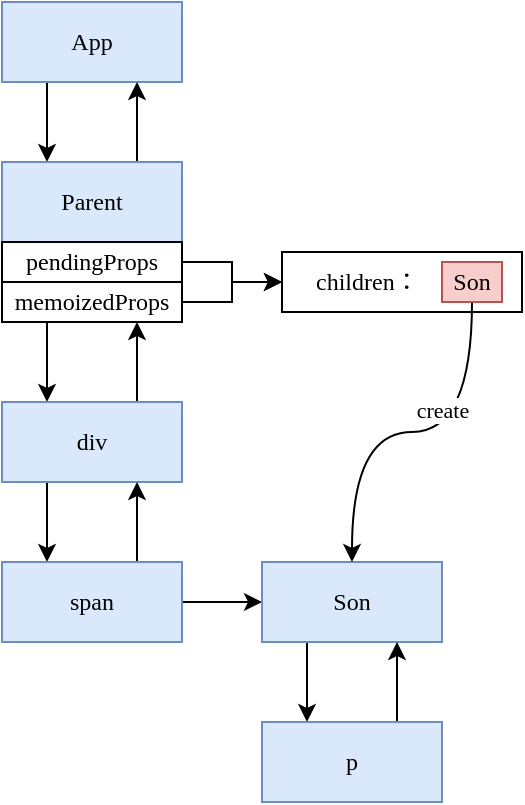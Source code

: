 <mxfile version="14.1.8" type="device"><diagram id="UGyoffJLYDz44e76maz6" name="第 1 页"><mxGraphModel dx="1106" dy="830" grid="1" gridSize="10" guides="1" tooltips="1" connect="1" arrows="1" fold="1" page="1" pageScale="1" pageWidth="827" pageHeight="1169" math="0" shadow="0"><root><mxCell id="0"/><mxCell id="1" parent="0"/><mxCell id="D8hOmeCMNjnSMBlBtHZv-15" style="edgeStyle=orthogonalEdgeStyle;orthogonalLoop=1;jettySize=auto;html=1;exitX=0.25;exitY=1;exitDx=0;exitDy=0;entryX=0.25;entryY=0;entryDx=0;entryDy=0;rounded=0;fontFamily=Comic Sans MS;" parent="1" source="D8hOmeCMNjnSMBlBtHZv-1" target="D8hOmeCMNjnSMBlBtHZv-2" edge="1"><mxGeometry relative="1" as="geometry"/></mxCell><mxCell id="D8hOmeCMNjnSMBlBtHZv-1" value="App" style="rounded=0;whiteSpace=wrap;html=1;fillColor=#dae8fc;strokeColor=#6c8ebf;fontFamily=Comic Sans MS;" parent="1" vertex="1"><mxGeometry x="240" y="200" width="90" height="40" as="geometry"/></mxCell><mxCell id="D8hOmeCMNjnSMBlBtHZv-16" style="edgeStyle=orthogonalEdgeStyle;rounded=0;orthogonalLoop=1;jettySize=auto;html=1;exitX=0.75;exitY=0;exitDx=0;exitDy=0;entryX=0.75;entryY=1;entryDx=0;entryDy=0;fontFamily=Comic Sans MS;" parent="1" source="D8hOmeCMNjnSMBlBtHZv-2" target="D8hOmeCMNjnSMBlBtHZv-1" edge="1"><mxGeometry relative="1" as="geometry"/></mxCell><mxCell id="D8hOmeCMNjnSMBlBtHZv-2" value="Parent" style="rounded=0;whiteSpace=wrap;html=1;fillColor=#dae8fc;strokeColor=#6c8ebf;fontFamily=Comic Sans MS;" parent="1" vertex="1"><mxGeometry x="240" y="280" width="90" height="40" as="geometry"/></mxCell><mxCell id="D8hOmeCMNjnSMBlBtHZv-28" style="edgeStyle=orthogonalEdgeStyle;rounded=0;orthogonalLoop=1;jettySize=auto;html=1;exitX=1;exitY=0.5;exitDx=0;exitDy=0;entryX=0;entryY=0.5;entryDx=0;entryDy=0;fontFamily=Comic Sans MS;" parent="1" source="D8hOmeCMNjnSMBlBtHZv-3" target="D8hOmeCMNjnSMBlBtHZv-27" edge="1"><mxGeometry relative="1" as="geometry"/></mxCell><mxCell id="D8hOmeCMNjnSMBlBtHZv-3" value="pendingProps" style="rounded=0;whiteSpace=wrap;html=1;fontFamily=Comic Sans MS;" parent="1" vertex="1"><mxGeometry x="240" y="320" width="90" height="20" as="geometry"/></mxCell><mxCell id="D8hOmeCMNjnSMBlBtHZv-17" style="edgeStyle=orthogonalEdgeStyle;rounded=0;orthogonalLoop=1;jettySize=auto;html=1;exitX=0.25;exitY=1;exitDx=0;exitDy=0;entryX=0.25;entryY=0;entryDx=0;entryDy=0;fontFamily=Comic Sans MS;" parent="1" source="D8hOmeCMNjnSMBlBtHZv-6" target="D8hOmeCMNjnSMBlBtHZv-10" edge="1"><mxGeometry relative="1" as="geometry"/></mxCell><mxCell id="D8hOmeCMNjnSMBlBtHZv-29" style="edgeStyle=orthogonalEdgeStyle;rounded=0;orthogonalLoop=1;jettySize=auto;html=1;exitX=1;exitY=0.5;exitDx=0;exitDy=0;entryX=0;entryY=0.5;entryDx=0;entryDy=0;fontFamily=Comic Sans MS;" parent="1" source="D8hOmeCMNjnSMBlBtHZv-6" target="D8hOmeCMNjnSMBlBtHZv-27" edge="1"><mxGeometry relative="1" as="geometry"/></mxCell><mxCell id="D8hOmeCMNjnSMBlBtHZv-6" value="memoizedProps" style="rounded=0;whiteSpace=wrap;html=1;fontFamily=Comic Sans MS;" parent="1" vertex="1"><mxGeometry x="240" y="340" width="90" height="20" as="geometry"/></mxCell><mxCell id="D8hOmeCMNjnSMBlBtHZv-18" style="edgeStyle=orthogonalEdgeStyle;rounded=0;orthogonalLoop=1;jettySize=auto;html=1;exitX=0.75;exitY=0;exitDx=0;exitDy=0;entryX=0.75;entryY=1;entryDx=0;entryDy=0;fontFamily=Comic Sans MS;" parent="1" source="D8hOmeCMNjnSMBlBtHZv-10" target="D8hOmeCMNjnSMBlBtHZv-6" edge="1"><mxGeometry relative="1" as="geometry"/></mxCell><mxCell id="D8hOmeCMNjnSMBlBtHZv-19" style="edgeStyle=orthogonalEdgeStyle;rounded=0;orthogonalLoop=1;jettySize=auto;html=1;exitX=0.25;exitY=1;exitDx=0;exitDy=0;entryX=0.25;entryY=0;entryDx=0;entryDy=0;fontFamily=Comic Sans MS;" parent="1" source="D8hOmeCMNjnSMBlBtHZv-10" target="D8hOmeCMNjnSMBlBtHZv-11" edge="1"><mxGeometry relative="1" as="geometry"/></mxCell><mxCell id="D8hOmeCMNjnSMBlBtHZv-10" value="div" style="rounded=0;whiteSpace=wrap;html=1;fillColor=#dae8fc;strokeColor=#6c8ebf;fontFamily=Comic Sans MS;" parent="1" vertex="1"><mxGeometry x="240" y="400" width="90" height="40" as="geometry"/></mxCell><mxCell id="D8hOmeCMNjnSMBlBtHZv-21" style="edgeStyle=orthogonalEdgeStyle;rounded=0;orthogonalLoop=1;jettySize=auto;html=1;exitX=0.75;exitY=0;exitDx=0;exitDy=0;entryX=0.75;entryY=1;entryDx=0;entryDy=0;fontFamily=Comic Sans MS;" parent="1" source="D8hOmeCMNjnSMBlBtHZv-11" target="D8hOmeCMNjnSMBlBtHZv-10" edge="1"><mxGeometry relative="1" as="geometry"/></mxCell><mxCell id="D8hOmeCMNjnSMBlBtHZv-22" style="edgeStyle=orthogonalEdgeStyle;rounded=0;orthogonalLoop=1;jettySize=auto;html=1;exitX=1;exitY=0.5;exitDx=0;exitDy=0;entryX=0;entryY=0.5;entryDx=0;entryDy=0;fontFamily=Comic Sans MS;" parent="1" source="D8hOmeCMNjnSMBlBtHZv-11" target="D8hOmeCMNjnSMBlBtHZv-12" edge="1"><mxGeometry relative="1" as="geometry"/></mxCell><mxCell id="D8hOmeCMNjnSMBlBtHZv-11" value="span" style="rounded=0;whiteSpace=wrap;html=1;fillColor=#dae8fc;strokeColor=#6c8ebf;fontFamily=Comic Sans MS;" parent="1" vertex="1"><mxGeometry x="240" y="480" width="90" height="40" as="geometry"/></mxCell><mxCell id="D8hOmeCMNjnSMBlBtHZv-23" style="edgeStyle=orthogonalEdgeStyle;rounded=0;orthogonalLoop=1;jettySize=auto;html=1;exitX=0.25;exitY=1;exitDx=0;exitDy=0;entryX=0.25;entryY=0;entryDx=0;entryDy=0;fontFamily=Comic Sans MS;" parent="1" source="D8hOmeCMNjnSMBlBtHZv-12" target="D8hOmeCMNjnSMBlBtHZv-13" edge="1"><mxGeometry relative="1" as="geometry"/></mxCell><mxCell id="D8hOmeCMNjnSMBlBtHZv-12" value="Son" style="rounded=0;whiteSpace=wrap;html=1;fillColor=#dae8fc;strokeColor=#6c8ebf;fontFamily=Comic Sans MS;" parent="1" vertex="1"><mxGeometry x="370" y="480" width="90" height="40" as="geometry"/></mxCell><mxCell id="D8hOmeCMNjnSMBlBtHZv-24" style="edgeStyle=orthogonalEdgeStyle;rounded=0;orthogonalLoop=1;jettySize=auto;html=1;exitX=0.75;exitY=0;exitDx=0;exitDy=0;entryX=0.75;entryY=1;entryDx=0;entryDy=0;fontFamily=Comic Sans MS;" parent="1" source="D8hOmeCMNjnSMBlBtHZv-13" target="D8hOmeCMNjnSMBlBtHZv-12" edge="1"><mxGeometry relative="1" as="geometry"/></mxCell><mxCell id="D8hOmeCMNjnSMBlBtHZv-13" value="p" style="rounded=0;whiteSpace=wrap;html=1;fillColor=#dae8fc;strokeColor=#6c8ebf;fontFamily=Comic Sans MS;" parent="1" vertex="1"><mxGeometry x="370" y="560" width="90" height="40" as="geometry"/></mxCell><mxCell id="D8hOmeCMNjnSMBlBtHZv-27" value="&amp;nbsp; &amp;nbsp; &amp;nbsp;children：&amp;nbsp;" style="rounded=0;whiteSpace=wrap;html=1;fontFamily=Comic Sans MS;align=left;" parent="1" vertex="1"><mxGeometry x="380" y="325" width="120" height="30" as="geometry"/></mxCell><mxCell id="2cvMahKpmwucxPlSDZFM-1" style="edgeStyle=orthogonalEdgeStyle;orthogonalLoop=1;jettySize=auto;html=1;exitX=0.5;exitY=1;exitDx=0;exitDy=0;entryX=0.5;entryY=0;entryDx=0;entryDy=0;fontFamily=Comic Sans MS;strokeColor=none;curved=1;" edge="1" parent="1" source="D8hOmeCMNjnSMBlBtHZv-37" target="D8hOmeCMNjnSMBlBtHZv-12"><mxGeometry relative="1" as="geometry"/></mxCell><mxCell id="2cvMahKpmwucxPlSDZFM-3" style="edgeStyle=orthogonalEdgeStyle;curved=1;orthogonalLoop=1;jettySize=auto;html=1;exitX=0.5;exitY=1;exitDx=0;exitDy=0;entryX=0.5;entryY=0;entryDx=0;entryDy=0;fontFamily=Comic Sans MS;" edge="1" parent="1" source="D8hOmeCMNjnSMBlBtHZv-37" target="D8hOmeCMNjnSMBlBtHZv-12"><mxGeometry relative="1" as="geometry"/></mxCell><mxCell id="2cvMahKpmwucxPlSDZFM-4" value="create" style="edgeLabel;html=1;align=center;verticalAlign=middle;resizable=0;points=[];fontFamily=Comic Sans MS;" vertex="1" connectable="0" parent="2cvMahKpmwucxPlSDZFM-3"><mxGeometry x="-0.158" y="-11" relative="1" as="geometry"><mxPoint as="offset"/></mxGeometry></mxCell><mxCell id="D8hOmeCMNjnSMBlBtHZv-37" value="Son" style="rounded=0;whiteSpace=wrap;html=1;fillColor=#f8cecc;strokeColor=#b85450;fontFamily=Comic Sans MS;" parent="1" vertex="1"><mxGeometry x="460" y="330" width="30" height="20" as="geometry"/></mxCell></root></mxGraphModel></diagram></mxfile>